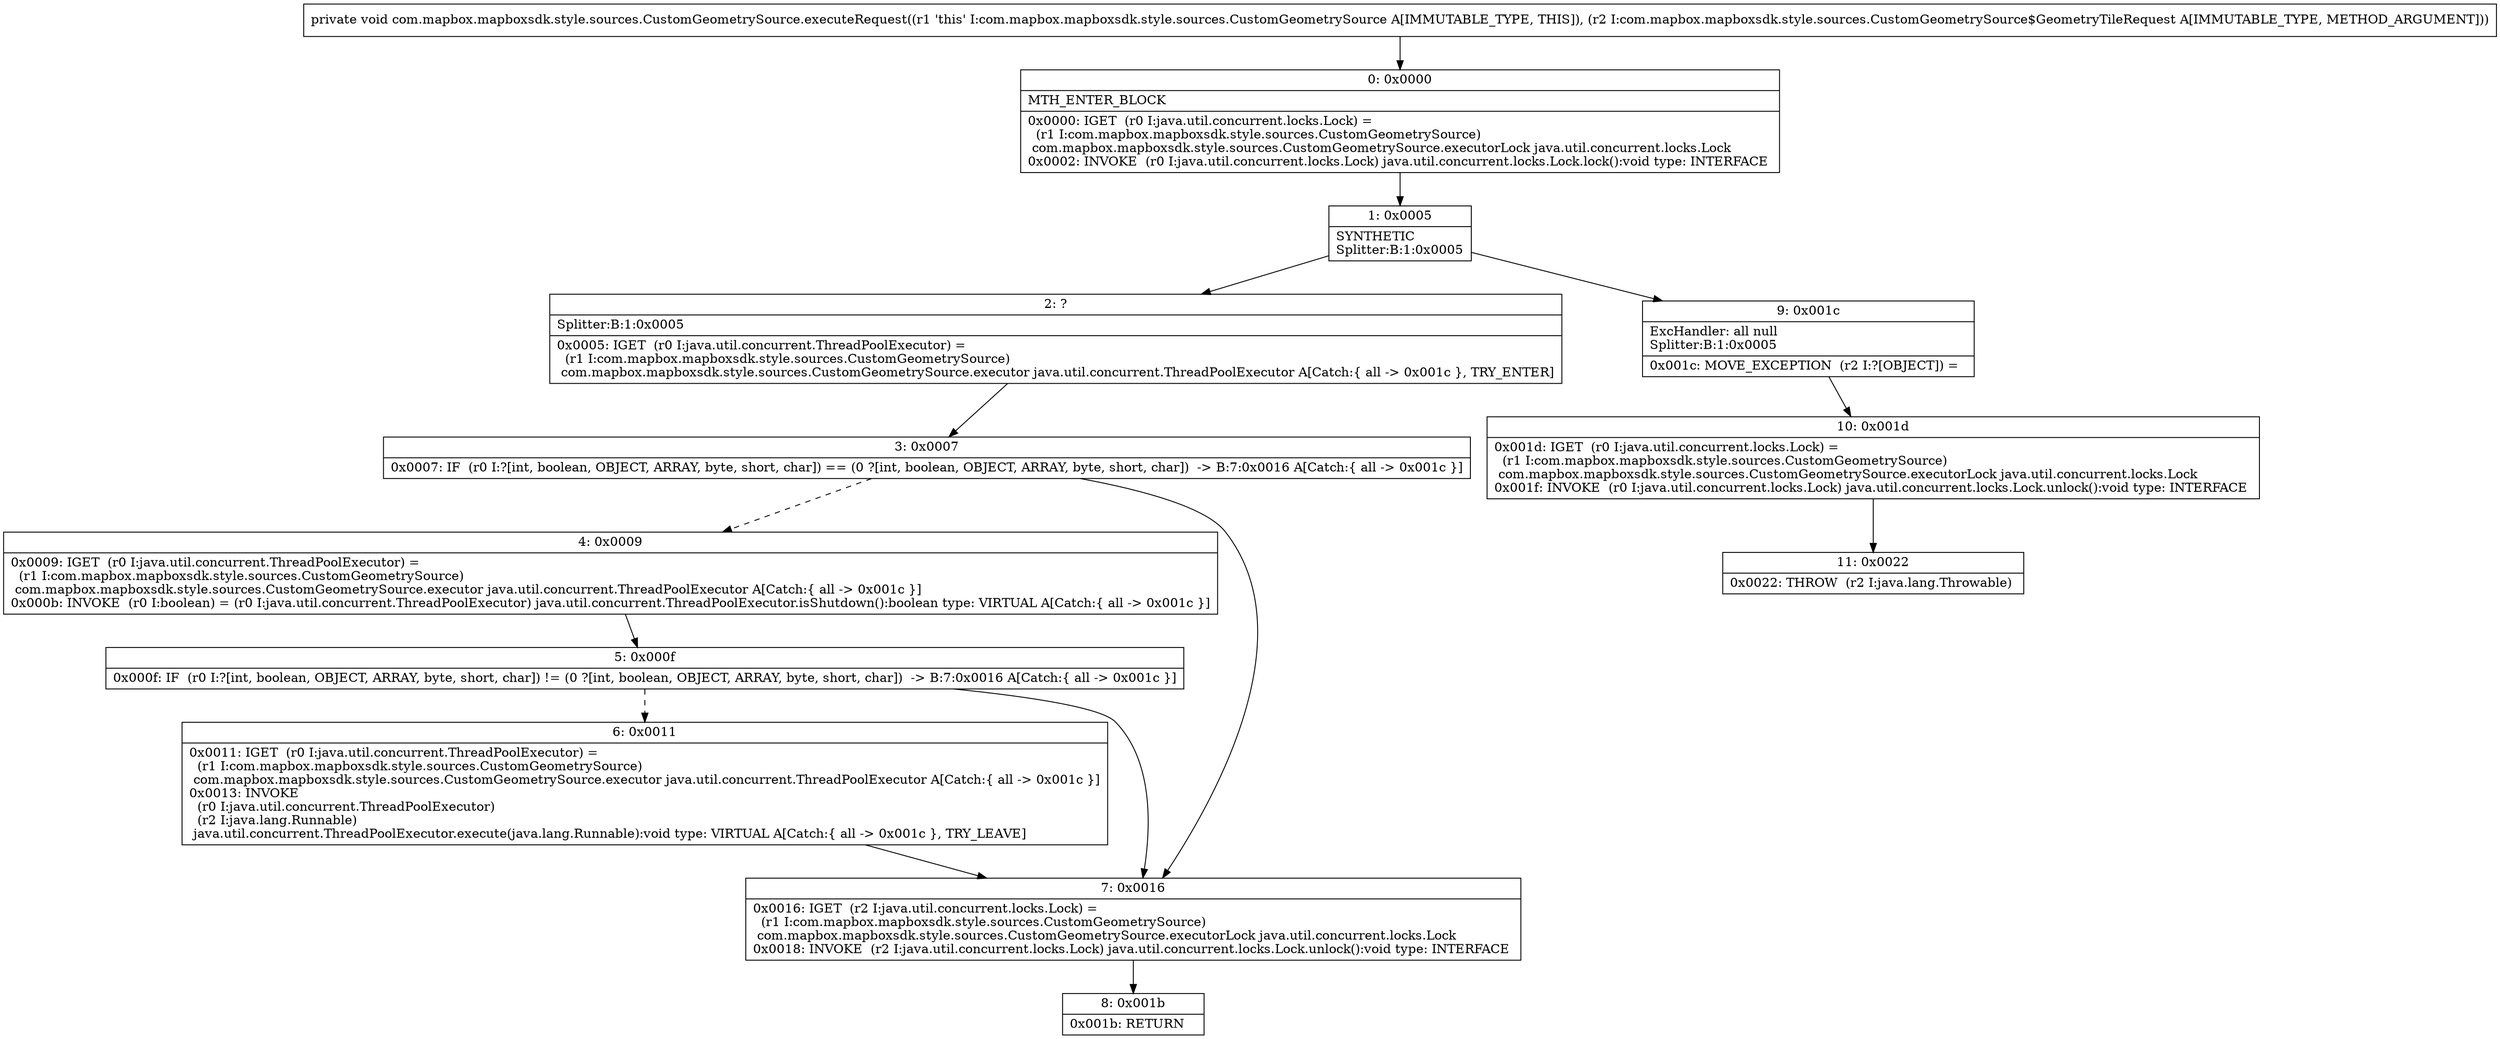 digraph "CFG forcom.mapbox.mapboxsdk.style.sources.CustomGeometrySource.executeRequest(Lcom\/mapbox\/mapboxsdk\/style\/sources\/CustomGeometrySource$GeometryTileRequest;)V" {
Node_0 [shape=record,label="{0\:\ 0x0000|MTH_ENTER_BLOCK\l|0x0000: IGET  (r0 I:java.util.concurrent.locks.Lock) = \l  (r1 I:com.mapbox.mapboxsdk.style.sources.CustomGeometrySource)\l com.mapbox.mapboxsdk.style.sources.CustomGeometrySource.executorLock java.util.concurrent.locks.Lock \l0x0002: INVOKE  (r0 I:java.util.concurrent.locks.Lock) java.util.concurrent.locks.Lock.lock():void type: INTERFACE \l}"];
Node_1 [shape=record,label="{1\:\ 0x0005|SYNTHETIC\lSplitter:B:1:0x0005\l}"];
Node_2 [shape=record,label="{2\:\ ?|Splitter:B:1:0x0005\l|0x0005: IGET  (r0 I:java.util.concurrent.ThreadPoolExecutor) = \l  (r1 I:com.mapbox.mapboxsdk.style.sources.CustomGeometrySource)\l com.mapbox.mapboxsdk.style.sources.CustomGeometrySource.executor java.util.concurrent.ThreadPoolExecutor A[Catch:\{ all \-\> 0x001c \}, TRY_ENTER]\l}"];
Node_3 [shape=record,label="{3\:\ 0x0007|0x0007: IF  (r0 I:?[int, boolean, OBJECT, ARRAY, byte, short, char]) == (0 ?[int, boolean, OBJECT, ARRAY, byte, short, char])  \-\> B:7:0x0016 A[Catch:\{ all \-\> 0x001c \}]\l}"];
Node_4 [shape=record,label="{4\:\ 0x0009|0x0009: IGET  (r0 I:java.util.concurrent.ThreadPoolExecutor) = \l  (r1 I:com.mapbox.mapboxsdk.style.sources.CustomGeometrySource)\l com.mapbox.mapboxsdk.style.sources.CustomGeometrySource.executor java.util.concurrent.ThreadPoolExecutor A[Catch:\{ all \-\> 0x001c \}]\l0x000b: INVOKE  (r0 I:boolean) = (r0 I:java.util.concurrent.ThreadPoolExecutor) java.util.concurrent.ThreadPoolExecutor.isShutdown():boolean type: VIRTUAL A[Catch:\{ all \-\> 0x001c \}]\l}"];
Node_5 [shape=record,label="{5\:\ 0x000f|0x000f: IF  (r0 I:?[int, boolean, OBJECT, ARRAY, byte, short, char]) != (0 ?[int, boolean, OBJECT, ARRAY, byte, short, char])  \-\> B:7:0x0016 A[Catch:\{ all \-\> 0x001c \}]\l}"];
Node_6 [shape=record,label="{6\:\ 0x0011|0x0011: IGET  (r0 I:java.util.concurrent.ThreadPoolExecutor) = \l  (r1 I:com.mapbox.mapboxsdk.style.sources.CustomGeometrySource)\l com.mapbox.mapboxsdk.style.sources.CustomGeometrySource.executor java.util.concurrent.ThreadPoolExecutor A[Catch:\{ all \-\> 0x001c \}]\l0x0013: INVOKE  \l  (r0 I:java.util.concurrent.ThreadPoolExecutor)\l  (r2 I:java.lang.Runnable)\l java.util.concurrent.ThreadPoolExecutor.execute(java.lang.Runnable):void type: VIRTUAL A[Catch:\{ all \-\> 0x001c \}, TRY_LEAVE]\l}"];
Node_7 [shape=record,label="{7\:\ 0x0016|0x0016: IGET  (r2 I:java.util.concurrent.locks.Lock) = \l  (r1 I:com.mapbox.mapboxsdk.style.sources.CustomGeometrySource)\l com.mapbox.mapboxsdk.style.sources.CustomGeometrySource.executorLock java.util.concurrent.locks.Lock \l0x0018: INVOKE  (r2 I:java.util.concurrent.locks.Lock) java.util.concurrent.locks.Lock.unlock():void type: INTERFACE \l}"];
Node_8 [shape=record,label="{8\:\ 0x001b|0x001b: RETURN   \l}"];
Node_9 [shape=record,label="{9\:\ 0x001c|ExcHandler: all null\lSplitter:B:1:0x0005\l|0x001c: MOVE_EXCEPTION  (r2 I:?[OBJECT]) =  \l}"];
Node_10 [shape=record,label="{10\:\ 0x001d|0x001d: IGET  (r0 I:java.util.concurrent.locks.Lock) = \l  (r1 I:com.mapbox.mapboxsdk.style.sources.CustomGeometrySource)\l com.mapbox.mapboxsdk.style.sources.CustomGeometrySource.executorLock java.util.concurrent.locks.Lock \l0x001f: INVOKE  (r0 I:java.util.concurrent.locks.Lock) java.util.concurrent.locks.Lock.unlock():void type: INTERFACE \l}"];
Node_11 [shape=record,label="{11\:\ 0x0022|0x0022: THROW  (r2 I:java.lang.Throwable) \l}"];
MethodNode[shape=record,label="{private void com.mapbox.mapboxsdk.style.sources.CustomGeometrySource.executeRequest((r1 'this' I:com.mapbox.mapboxsdk.style.sources.CustomGeometrySource A[IMMUTABLE_TYPE, THIS]), (r2 I:com.mapbox.mapboxsdk.style.sources.CustomGeometrySource$GeometryTileRequest A[IMMUTABLE_TYPE, METHOD_ARGUMENT])) }"];
MethodNode -> Node_0;
Node_0 -> Node_1;
Node_1 -> Node_2;
Node_1 -> Node_9;
Node_2 -> Node_3;
Node_3 -> Node_4[style=dashed];
Node_3 -> Node_7;
Node_4 -> Node_5;
Node_5 -> Node_6[style=dashed];
Node_5 -> Node_7;
Node_6 -> Node_7;
Node_7 -> Node_8;
Node_9 -> Node_10;
Node_10 -> Node_11;
}


